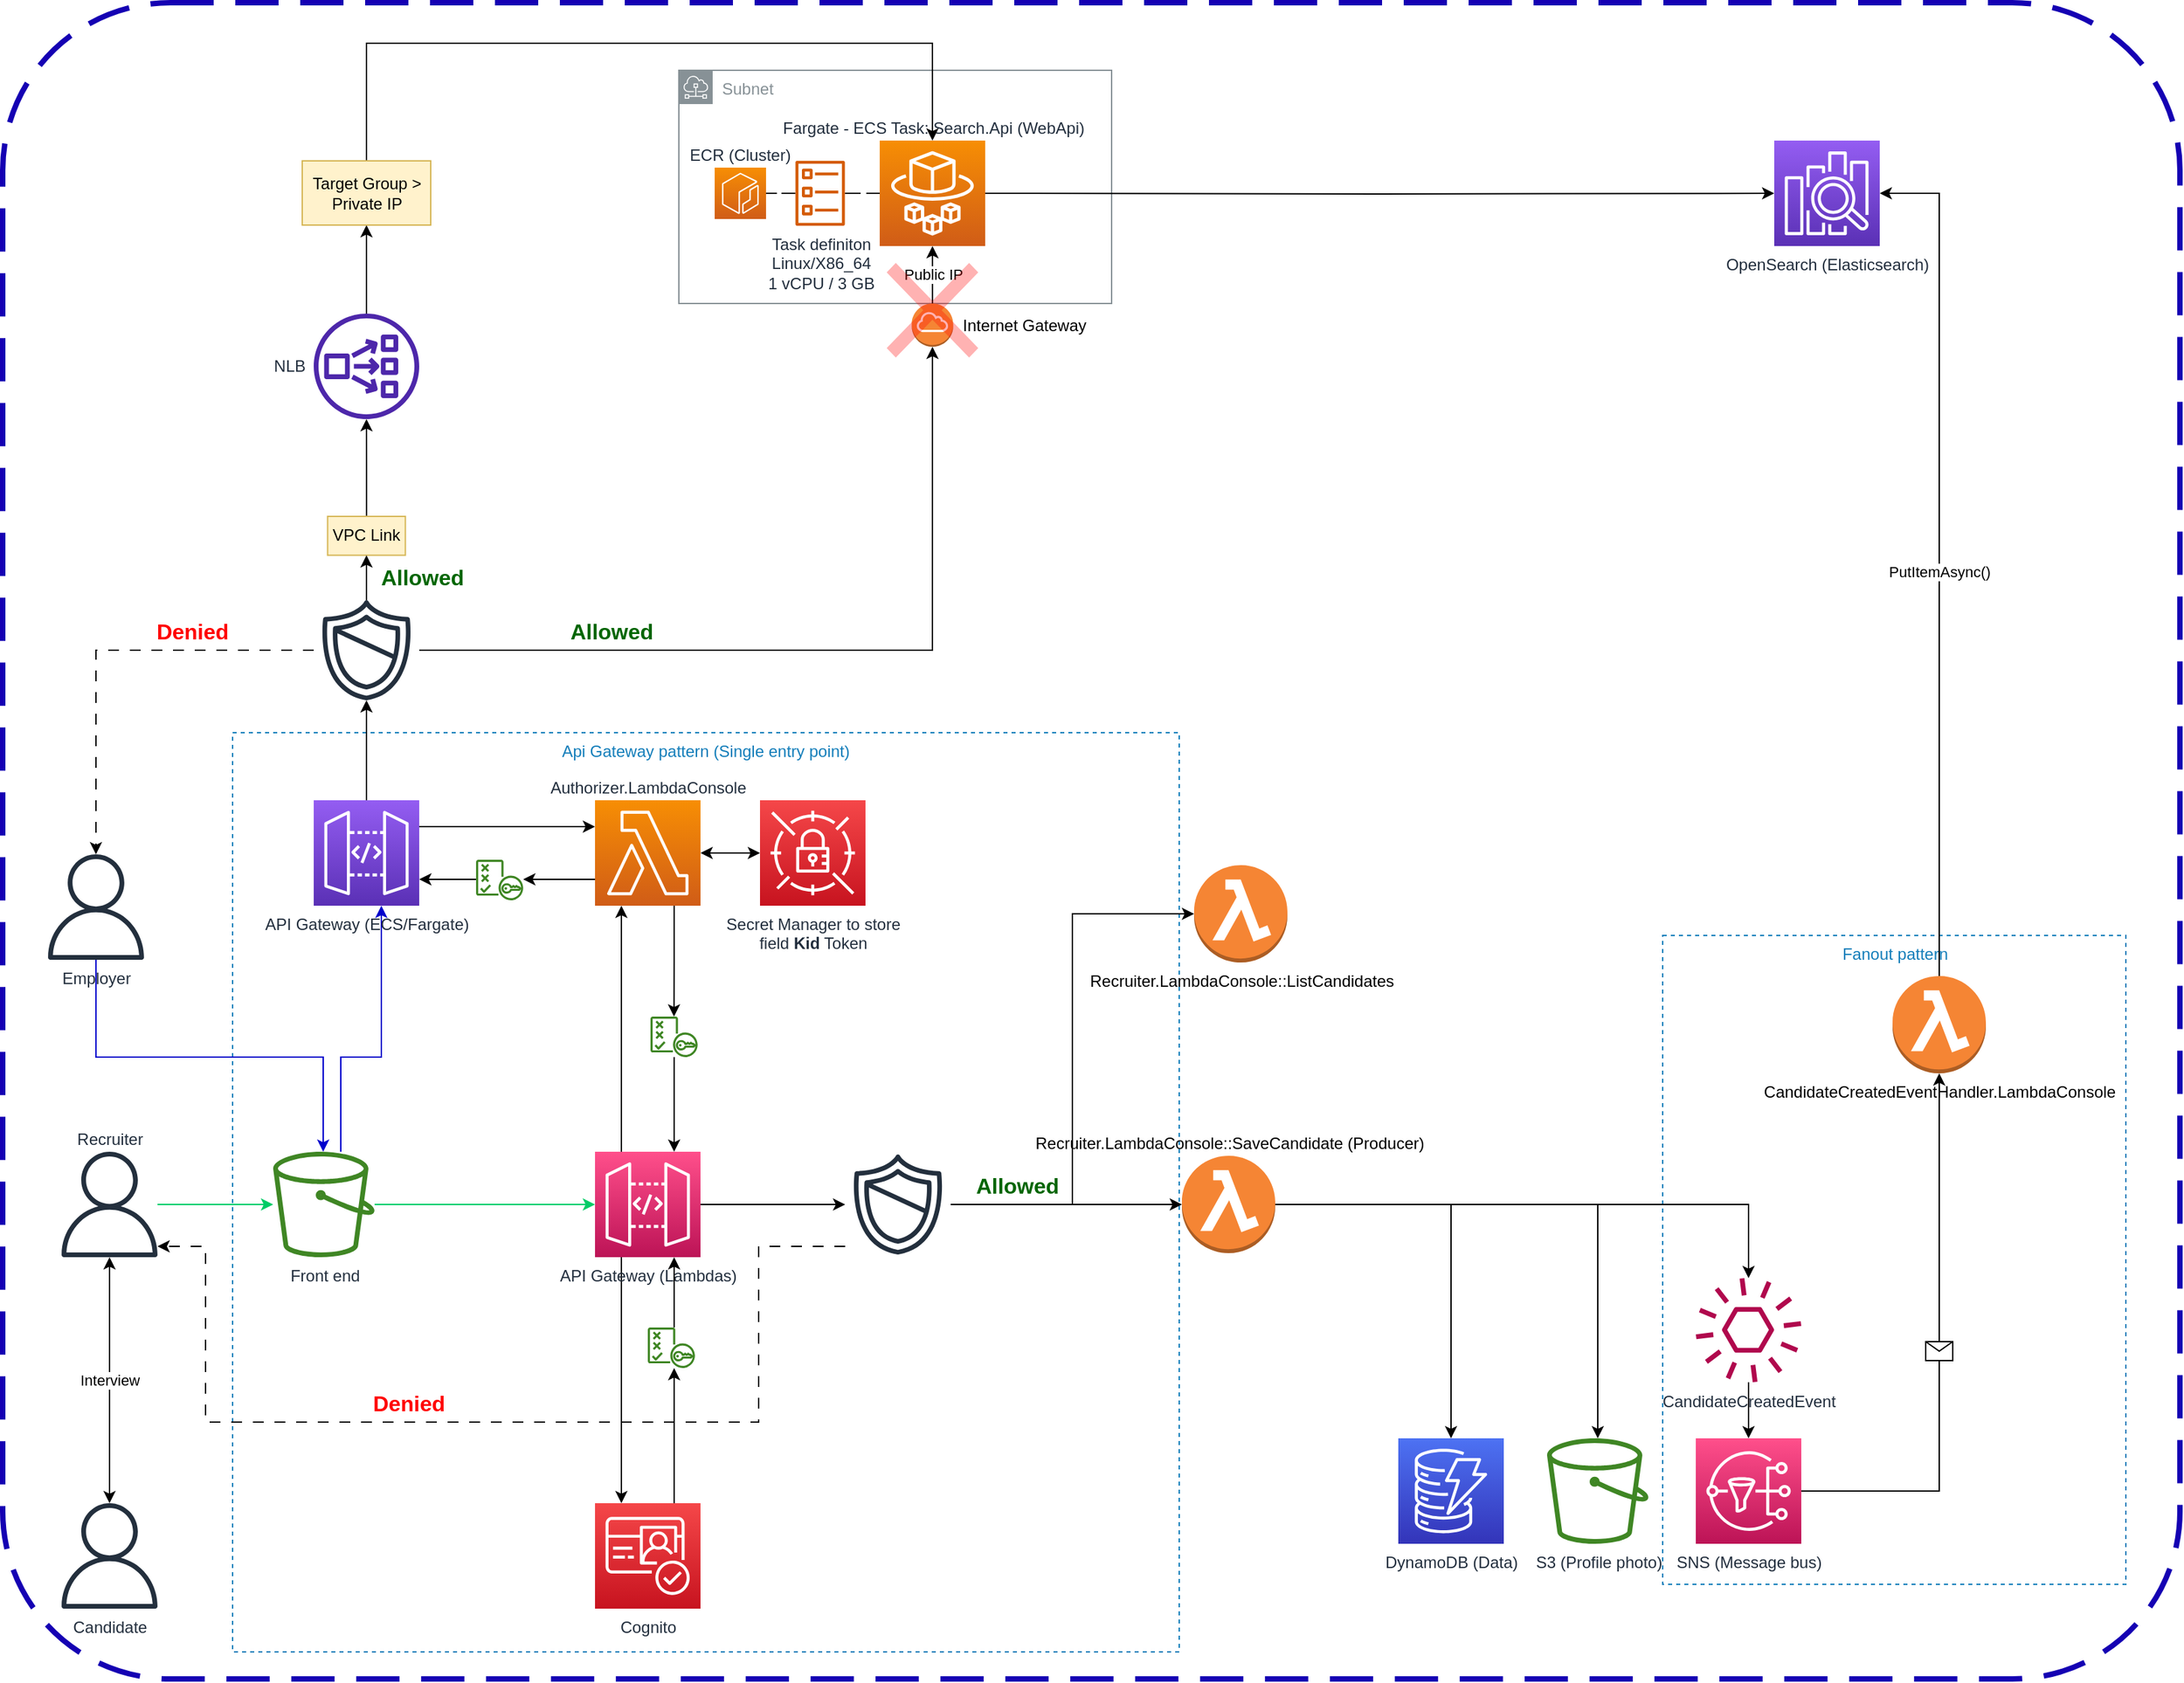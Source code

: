 <mxfile version="21.5.1" type="device">
  <diagram name="Page-1" id="7nIbmzHHHe7wAutQFev3">
    <mxGraphModel dx="2587" dy="3047" grid="1" gridSize="10" guides="1" tooltips="1" connect="1" arrows="1" fold="1" page="1" pageScale="1" pageWidth="827" pageHeight="1169" math="0" shadow="0">
      <root>
        <mxCell id="0" />
        <mxCell id="1" parent="0" />
        <mxCell id="IRRs7d9E20oH8GklIRbm-8" value="" style="rounded=1;arcSize=10;dashed=1;strokeColor=#1500b3;fillColor=none;gradientColor=none;dashPattern=8 4;strokeWidth=4;" parent="1" vertex="1">
          <mxGeometry x="-20" y="-620" width="1610" height="1240" as="geometry" />
        </mxCell>
        <mxCell id="2bfARK35BcMjpJR4_JLp-26" value="Subnet" style="sketch=0;outlineConnect=0;gradientColor=none;html=1;whiteSpace=wrap;fontSize=12;fontStyle=0;shape=mxgraph.aws4.group;grIcon=mxgraph.aws4.group_subnet;strokeColor=#879196;fillColor=none;verticalAlign=top;align=left;spacingLeft=30;fontColor=#879196;dashed=0;" parent="1" vertex="1">
          <mxGeometry x="480" y="-570" width="320" height="172.5" as="geometry" />
        </mxCell>
        <mxCell id="IRRs7d9E20oH8GklIRbm-6" value="Api Gateway pattern (Single entry point)" style="fillColor=none;strokeColor=#147EBA;dashed=1;verticalAlign=top;fontStyle=0;fontColor=#147EBA;whiteSpace=wrap;html=1;" parent="1" vertex="1">
          <mxGeometry x="150" y="-80" width="700" height="680" as="geometry" />
        </mxCell>
        <mxCell id="2bfARK35BcMjpJR4_JLp-42" style="edgeStyle=orthogonalEdgeStyle;rounded=0;orthogonalLoop=1;jettySize=auto;html=1;" parent="1" source="2bfARK35BcMjpJR4_JLp-40" target="2bfARK35BcMjpJR4_JLp-35" edge="1">
          <mxGeometry relative="1" as="geometry" />
        </mxCell>
        <mxCell id="2bfARK35BcMjpJR4_JLp-40" value="VPC Link" style="rounded=0;whiteSpace=wrap;html=1;fillColor=#fff2cc;strokeColor=#d6b656;" parent="1" vertex="1">
          <mxGeometry x="220.25" y="-240" width="57.5" height="28.75" as="geometry" />
        </mxCell>
        <mxCell id="IRRs7d9E20oH8GklIRbm-5" value="Fanout pattern" style="fillColor=none;strokeColor=#147EBA;dashed=1;verticalAlign=top;fontStyle=0;fontColor=#147EBA;whiteSpace=wrap;html=1;" parent="1" vertex="1">
          <mxGeometry x="1207.5" y="70" width="342.5" height="480" as="geometry" />
        </mxCell>
        <mxCell id="6dRfuFZK9p9CnIERoRmi-7" style="edgeStyle=orthogonalEdgeStyle;rounded=0;orthogonalLoop=1;jettySize=auto;html=1;strokeColor=#00CC66;" parent="1" source="Mg_yC3POPH4g1C4O8XF4-1" target="6dRfuFZK9p9CnIERoRmi-6" edge="1">
          <mxGeometry relative="1" as="geometry" />
        </mxCell>
        <mxCell id="6dRfuFZK9p9CnIERoRmi-17" value="Interview" style="edgeStyle=orthogonalEdgeStyle;rounded=0;orthogonalLoop=1;jettySize=auto;html=1;startArrow=classic;startFill=1;" parent="1" source="Mg_yC3POPH4g1C4O8XF4-1" target="Mg_yC3POPH4g1C4O8XF4-3" edge="1">
          <mxGeometry relative="1" as="geometry" />
        </mxCell>
        <mxCell id="Mg_yC3POPH4g1C4O8XF4-1" value="Recruiter" style="sketch=0;outlineConnect=0;fontColor=#232F3E;gradientColor=none;fillColor=#232F3D;strokeColor=none;dashed=0;verticalLabelPosition=top;verticalAlign=bottom;align=center;html=1;fontSize=12;fontStyle=0;aspect=fixed;pointerEvents=1;shape=mxgraph.aws4.user;labelPosition=center;" parent="1" vertex="1">
          <mxGeometry x="20" y="230" width="78" height="78" as="geometry" />
        </mxCell>
        <mxCell id="2bfARK35BcMjpJR4_JLp-4" style="edgeStyle=orthogonalEdgeStyle;rounded=0;orthogonalLoop=1;jettySize=auto;html=1;strokeColor=#0000CC;" parent="1" source="Mg_yC3POPH4g1C4O8XF4-2" target="6dRfuFZK9p9CnIERoRmi-6" edge="1">
          <mxGeometry relative="1" as="geometry">
            <Array as="points">
              <mxPoint x="49" y="160" />
              <mxPoint x="217" y="160" />
            </Array>
          </mxGeometry>
        </mxCell>
        <mxCell id="Mg_yC3POPH4g1C4O8XF4-2" value="Employer" style="sketch=0;outlineConnect=0;fontColor=#232F3E;gradientColor=none;fillColor=#232F3D;strokeColor=none;dashed=0;verticalLabelPosition=bottom;verticalAlign=top;align=center;html=1;fontSize=12;fontStyle=0;aspect=fixed;pointerEvents=1;shape=mxgraph.aws4.user;" parent="1" vertex="1">
          <mxGeometry x="10" y="10" width="78" height="78" as="geometry" />
        </mxCell>
        <mxCell id="Mg_yC3POPH4g1C4O8XF4-3" value="Candidate" style="sketch=0;outlineConnect=0;fontColor=#232F3E;gradientColor=none;fillColor=#232F3D;strokeColor=none;dashed=0;verticalLabelPosition=bottom;verticalAlign=top;align=center;html=1;fontSize=12;fontStyle=0;aspect=fixed;pointerEvents=1;shape=mxgraph.aws4.user;labelPosition=center;" parent="1" vertex="1">
          <mxGeometry x="20" y="490" width="78" height="78" as="geometry" />
        </mxCell>
        <mxCell id="6dRfuFZK9p9CnIERoRmi-12" style="edgeStyle=orthogonalEdgeStyle;rounded=0;orthogonalLoop=1;jettySize=auto;html=1;" parent="1" source="6dRfuFZK9p9CnIERoRmi-1" target="6dRfuFZK9p9CnIERoRmi-11" edge="1">
          <mxGeometry relative="1" as="geometry" />
        </mxCell>
        <mxCell id="6dRfuFZK9p9CnIERoRmi-13" style="edgeStyle=orthogonalEdgeStyle;rounded=0;orthogonalLoop=1;jettySize=auto;html=1;" parent="1" source="6dRfuFZK9p9CnIERoRmi-1" target="6dRfuFZK9p9CnIERoRmi-10" edge="1">
          <mxGeometry relative="1" as="geometry" />
        </mxCell>
        <mxCell id="Bs_42_FzCId3vRmN6xMF-3" style="edgeStyle=orthogonalEdgeStyle;rounded=0;orthogonalLoop=1;jettySize=auto;html=1;" edge="1" parent="1" source="6dRfuFZK9p9CnIERoRmi-1" target="Bs_42_FzCId3vRmN6xMF-1">
          <mxGeometry relative="1" as="geometry" />
        </mxCell>
        <mxCell id="6dRfuFZK9p9CnIERoRmi-1" value="Recruiter.LambdaConsole::SaveCandidate (Producer)" style="outlineConnect=0;dashed=0;verticalLabelPosition=top;verticalAlign=bottom;align=center;html=1;shape=mxgraph.aws3.lambda_function;fillColor=#F58534;gradientColor=none;labelPosition=center;" parent="1" vertex="1">
          <mxGeometry x="852" y="233" width="69" height="72" as="geometry" />
        </mxCell>
        <mxCell id="6dRfuFZK9p9CnIERoRmi-35" style="edgeStyle=orthogonalEdgeStyle;rounded=0;orthogonalLoop=1;jettySize=auto;html=1;" parent="1" source="6dRfuFZK9p9CnIERoRmi-5" target="6dRfuFZK9p9CnIERoRmi-34" edge="1">
          <mxGeometry relative="1" as="geometry" />
        </mxCell>
        <mxCell id="6dRfuFZK9p9CnIERoRmi-40" style="edgeStyle=orthogonalEdgeStyle;rounded=0;orthogonalLoop=1;jettySize=auto;html=1;exitX=0.25;exitY=1;exitDx=0;exitDy=0;exitPerimeter=0;entryX=0.25;entryY=0;entryDx=0;entryDy=0;entryPerimeter=0;" parent="1" source="6dRfuFZK9p9CnIERoRmi-5" target="6dRfuFZK9p9CnIERoRmi-30" edge="1">
          <mxGeometry relative="1" as="geometry" />
        </mxCell>
        <mxCell id="2bfARK35BcMjpJR4_JLp-7" style="edgeStyle=orthogonalEdgeStyle;rounded=0;orthogonalLoop=1;jettySize=auto;html=1;exitX=0.25;exitY=0;exitDx=0;exitDy=0;exitPerimeter=0;entryX=0.25;entryY=1;entryDx=0;entryDy=0;entryPerimeter=0;" parent="1" source="6dRfuFZK9p9CnIERoRmi-5" target="6dRfuFZK9p9CnIERoRmi-19" edge="1">
          <mxGeometry relative="1" as="geometry" />
        </mxCell>
        <mxCell id="6dRfuFZK9p9CnIERoRmi-5" value="API Gateway (Lambdas)" style="sketch=0;points=[[0,0,0],[0.25,0,0],[0.5,0,0],[0.75,0,0],[1,0,0],[0,1,0],[0.25,1,0],[0.5,1,0],[0.75,1,0],[1,1,0],[0,0.25,0],[0,0.5,0],[0,0.75,0],[1,0.25,0],[1,0.5,0],[1,0.75,0]];outlineConnect=0;fontColor=#232F3E;gradientColor=#FF4F8B;gradientDirection=north;fillColor=#BC1356;strokeColor=#ffffff;dashed=0;verticalLabelPosition=bottom;verticalAlign=top;align=center;html=1;fontSize=12;fontStyle=0;aspect=fixed;shape=mxgraph.aws4.resourceIcon;resIcon=mxgraph.aws4.api_gateway;" parent="1" vertex="1">
          <mxGeometry x="418" y="230" width="78" height="78" as="geometry" />
        </mxCell>
        <mxCell id="6dRfuFZK9p9CnIERoRmi-8" style="edgeStyle=orthogonalEdgeStyle;rounded=0;orthogonalLoop=1;jettySize=auto;html=1;strokeColor=#00CC66;" parent="1" source="6dRfuFZK9p9CnIERoRmi-6" target="6dRfuFZK9p9CnIERoRmi-5" edge="1">
          <mxGeometry relative="1" as="geometry" />
        </mxCell>
        <mxCell id="2bfARK35BcMjpJR4_JLp-10" style="edgeStyle=orthogonalEdgeStyle;rounded=0;orthogonalLoop=1;jettySize=auto;html=1;strokeColor=#0000CC;" parent="1" source="6dRfuFZK9p9CnIERoRmi-6" target="2bfARK35BcMjpJR4_JLp-3" edge="1">
          <mxGeometry relative="1" as="geometry">
            <Array as="points">
              <mxPoint x="230" y="160" />
              <mxPoint x="260" y="160" />
            </Array>
          </mxGeometry>
        </mxCell>
        <mxCell id="6dRfuFZK9p9CnIERoRmi-6" value="Front end" style="sketch=0;outlineConnect=0;fontColor=#232F3E;gradientColor=none;fillColor=#3F8624;strokeColor=none;dashed=0;verticalLabelPosition=bottom;verticalAlign=top;align=center;html=1;fontSize=12;fontStyle=0;aspect=fixed;pointerEvents=1;shape=mxgraph.aws4.bucket;" parent="1" vertex="1">
          <mxGeometry x="180" y="230" width="75" height="78" as="geometry" />
        </mxCell>
        <mxCell id="6dRfuFZK9p9CnIERoRmi-10" value="S3 (Profile photo)" style="sketch=0;outlineConnect=0;fontColor=#232F3E;gradientColor=none;fillColor=#3F8624;strokeColor=none;dashed=0;verticalLabelPosition=bottom;verticalAlign=top;align=center;html=1;fontSize=12;fontStyle=0;aspect=fixed;pointerEvents=1;shape=mxgraph.aws4.bucket;" parent="1" vertex="1">
          <mxGeometry x="1122" y="442" width="75" height="78" as="geometry" />
        </mxCell>
        <mxCell id="6dRfuFZK9p9CnIERoRmi-11" value="DynamoDB (Data)" style="sketch=0;points=[[0,0,0],[0.25,0,0],[0.5,0,0],[0.75,0,0],[1,0,0],[0,1,0],[0.25,1,0],[0.5,1,0],[0.75,1,0],[1,1,0],[0,0.25,0],[0,0.5,0],[0,0.75,0],[1,0.25,0],[1,0.5,0],[1,0.75,0]];outlineConnect=0;fontColor=#232F3E;gradientColor=#4D72F3;gradientDirection=north;fillColor=#3334B9;strokeColor=#ffffff;dashed=0;verticalLabelPosition=bottom;verticalAlign=top;align=center;html=1;fontSize=12;fontStyle=0;aspect=fixed;shape=mxgraph.aws4.resourceIcon;resIcon=mxgraph.aws4.dynamodb;" parent="1" vertex="1">
          <mxGeometry x="1012" y="442" width="78" height="78" as="geometry" />
        </mxCell>
        <mxCell id="6dRfuFZK9p9CnIERoRmi-14" value="SNS (Message bus)" style="sketch=0;points=[[0,0,0],[0.25,0,0],[0.5,0,0],[0.75,0,0],[1,0,0],[0,1,0],[0.25,1,0],[0.5,1,0],[0.75,1,0],[1,1,0],[0,0.25,0],[0,0.5,0],[0,0.75,0],[1,0.25,0],[1,0.5,0],[1,0.75,0]];outlineConnect=0;fontColor=#232F3E;gradientColor=#FF4F8B;gradientDirection=north;fillColor=#BC1356;strokeColor=#ffffff;dashed=0;verticalLabelPosition=bottom;verticalAlign=top;align=center;html=1;fontSize=12;fontStyle=0;aspect=fixed;shape=mxgraph.aws4.resourceIcon;resIcon=mxgraph.aws4.sns;" parent="1" vertex="1">
          <mxGeometry x="1232" y="442" width="78" height="78" as="geometry" />
        </mxCell>
        <mxCell id="6dRfuFZK9p9CnIERoRmi-16" value="Recruiter.LambdaConsole::ListCandidates" style="outlineConnect=0;dashed=0;verticalLabelPosition=bottom;verticalAlign=top;align=center;html=1;shape=mxgraph.aws3.lambda_function;fillColor=#F58534;gradientColor=none;" parent="1" vertex="1">
          <mxGeometry x="861" y="18" width="69" height="72" as="geometry" />
        </mxCell>
        <mxCell id="6dRfuFZK9p9CnIERoRmi-18" value="OpenSearch (Elasticsearch)" style="sketch=0;points=[[0,0,0],[0.25,0,0],[0.5,0,0],[0.75,0,0],[1,0,0],[0,1,0],[0.25,1,0],[0.5,1,0],[0.75,1,0],[1,1,0],[0,0.25,0],[0,0.5,0],[0,0.75,0],[1,0.25,0],[1,0.5,0],[1,0.75,0]];outlineConnect=0;fontColor=#232F3E;gradientColor=#945DF2;gradientDirection=north;fillColor=#5A30B5;strokeColor=#ffffff;dashed=0;verticalLabelPosition=bottom;verticalAlign=top;align=center;html=1;fontSize=12;fontStyle=0;aspect=fixed;shape=mxgraph.aws4.resourceIcon;resIcon=mxgraph.aws4.elasticsearch_service;" parent="1" vertex="1">
          <mxGeometry x="1290" y="-518" width="78" height="78" as="geometry" />
        </mxCell>
        <mxCell id="6dRfuFZK9p9CnIERoRmi-28" style="edgeStyle=orthogonalEdgeStyle;rounded=0;orthogonalLoop=1;jettySize=auto;html=1;exitX=0.75;exitY=1;exitDx=0;exitDy=0;exitPerimeter=0;" parent="1" source="6dRfuFZK9p9CnIERoRmi-19" target="6dRfuFZK9p9CnIERoRmi-20" edge="1">
          <mxGeometry relative="1" as="geometry" />
        </mxCell>
        <mxCell id="PJFcP7539MeSwJcpRrxo-5" style="edgeStyle=orthogonalEdgeStyle;rounded=0;orthogonalLoop=1;jettySize=auto;html=1;startArrow=classic;startFill=1;" parent="1" source="6dRfuFZK9p9CnIERoRmi-19" target="PJFcP7539MeSwJcpRrxo-4" edge="1">
          <mxGeometry relative="1" as="geometry" />
        </mxCell>
        <mxCell id="2bfARK35BcMjpJR4_JLp-14" style="edgeStyle=elbowEdgeStyle;rounded=0;orthogonalLoop=1;jettySize=auto;html=1;exitX=0;exitY=0.75;exitDx=0;exitDy=0;exitPerimeter=0;elbow=vertical;" parent="1" source="6dRfuFZK9p9CnIERoRmi-19" target="2bfARK35BcMjpJR4_JLp-11" edge="1">
          <mxGeometry relative="1" as="geometry" />
        </mxCell>
        <mxCell id="6dRfuFZK9p9CnIERoRmi-19" value="Authorizer.LambdaConsole" style="sketch=0;points=[[0,0,0],[0.25,0,0],[0.5,0,0],[0.75,0,0],[1,0,0],[0,1,0],[0.25,1,0],[0.5,1,0],[0.75,1,0],[1,1,0],[0,0.25,0],[0,0.5,0],[0,0.75,0],[1,0.25,0],[1,0.5,0],[1,0.75,0]];outlineConnect=0;fontColor=#232F3E;gradientColor=#F78E04;gradientDirection=north;fillColor=#D05C17;strokeColor=#ffffff;dashed=0;verticalLabelPosition=top;verticalAlign=bottom;align=center;html=1;fontSize=12;fontStyle=0;aspect=fixed;shape=mxgraph.aws4.resourceIcon;resIcon=mxgraph.aws4.lambda;labelPosition=center;" parent="1" vertex="1">
          <mxGeometry x="418" y="-30" width="78" height="78" as="geometry" />
        </mxCell>
        <mxCell id="6dRfuFZK9p9CnIERoRmi-29" style="rounded=0;orthogonalLoop=1;jettySize=auto;html=1;edgeStyle=elbowEdgeStyle;" parent="1" source="6dRfuFZK9p9CnIERoRmi-20" target="6dRfuFZK9p9CnIERoRmi-5" edge="1">
          <mxGeometry relative="1" as="geometry" />
        </mxCell>
        <mxCell id="6dRfuFZK9p9CnIERoRmi-20" value="" style="sketch=0;outlineConnect=0;fontColor=#232F3E;gradientColor=none;fillColor=#3F8624;strokeColor=none;dashed=0;verticalLabelPosition=bottom;verticalAlign=top;align=center;html=1;fontSize=12;fontStyle=0;aspect=fixed;pointerEvents=1;shape=mxgraph.aws4.policy;" parent="1" vertex="1">
          <mxGeometry x="459" y="130" width="34.93" height="30" as="geometry" />
        </mxCell>
        <mxCell id="6dRfuFZK9p9CnIERoRmi-41" style="edgeStyle=elbowEdgeStyle;rounded=0;orthogonalLoop=1;jettySize=auto;html=1;exitX=0.75;exitY=0;exitDx=0;exitDy=0;exitPerimeter=0;" parent="1" source="6dRfuFZK9p9CnIERoRmi-30" target="6dRfuFZK9p9CnIERoRmi-39" edge="1">
          <mxGeometry relative="1" as="geometry" />
        </mxCell>
        <mxCell id="6dRfuFZK9p9CnIERoRmi-30" value="Cognito" style="sketch=0;points=[[0,0,0],[0.25,0,0],[0.5,0,0],[0.75,0,0],[1,0,0],[0,1,0],[0.25,1,0],[0.5,1,0],[0.75,1,0],[1,1,0],[0,0.25,0],[0,0.5,0],[0,0.75,0],[1,0.25,0],[1,0.5,0],[1,0.75,0]];outlineConnect=0;fontColor=#232F3E;gradientColor=#F54749;gradientDirection=north;fillColor=#C7131F;strokeColor=#ffffff;dashed=0;verticalLabelPosition=bottom;verticalAlign=top;align=center;html=1;fontSize=12;fontStyle=0;aspect=fixed;shape=mxgraph.aws4.resourceIcon;resIcon=mxgraph.aws4.cognito;" parent="1" vertex="1">
          <mxGeometry x="418" y="490" width="78" height="78" as="geometry" />
        </mxCell>
        <mxCell id="6dRfuFZK9p9CnIERoRmi-44" style="edgeStyle=orthogonalEdgeStyle;rounded=0;orthogonalLoop=1;jettySize=auto;html=1;dashed=1;dashPattern=8 8;" parent="1" source="6dRfuFZK9p9CnIERoRmi-34" target="Mg_yC3POPH4g1C4O8XF4-1" edge="1">
          <mxGeometry relative="1" as="geometry">
            <Array as="points">
              <mxPoint x="539" y="300" />
              <mxPoint x="539" y="430" />
              <mxPoint x="130" y="430" />
              <mxPoint x="130" y="300" />
            </Array>
          </mxGeometry>
        </mxCell>
        <mxCell id="2bfARK35BcMjpJR4_JLp-8" style="edgeStyle=orthogonalEdgeStyle;rounded=0;orthogonalLoop=1;jettySize=auto;html=1;" parent="1" source="6dRfuFZK9p9CnIERoRmi-34" target="6dRfuFZK9p9CnIERoRmi-1" edge="1">
          <mxGeometry relative="1" as="geometry" />
        </mxCell>
        <mxCell id="2bfARK35BcMjpJR4_JLp-9" style="edgeStyle=orthogonalEdgeStyle;rounded=0;orthogonalLoop=1;jettySize=auto;html=1;entryX=0;entryY=0.5;entryDx=0;entryDy=0;entryPerimeter=0;" parent="1" source="6dRfuFZK9p9CnIERoRmi-34" target="6dRfuFZK9p9CnIERoRmi-16" edge="1">
          <mxGeometry relative="1" as="geometry" />
        </mxCell>
        <mxCell id="6dRfuFZK9p9CnIERoRmi-34" value="" style="sketch=0;outlineConnect=0;fontColor=#232F3E;gradientColor=none;fillColor=#232F3D;strokeColor=none;dashed=0;verticalLabelPosition=bottom;verticalAlign=top;align=center;html=1;fontSize=12;fontStyle=0;aspect=fixed;pointerEvents=1;shape=mxgraph.aws4.shield2;" parent="1" vertex="1">
          <mxGeometry x="603" y="230" width="78" height="78" as="geometry" />
        </mxCell>
        <mxCell id="6dRfuFZK9p9CnIERoRmi-38" value="Allowed" style="text;html=1;align=center;verticalAlign=middle;resizable=0;points=[];autosize=1;strokeColor=none;fillColor=none;fontColor=#006600;fontStyle=1;fontSize=16;" parent="1" vertex="1">
          <mxGeometry x="690" y="240" width="80" height="30" as="geometry" />
        </mxCell>
        <mxCell id="6dRfuFZK9p9CnIERoRmi-42" style="edgeStyle=elbowEdgeStyle;rounded=0;orthogonalLoop=1;jettySize=auto;html=1;entryX=0.75;entryY=1;entryDx=0;entryDy=0;entryPerimeter=0;" parent="1" source="6dRfuFZK9p9CnIERoRmi-39" target="6dRfuFZK9p9CnIERoRmi-5" edge="1">
          <mxGeometry relative="1" as="geometry" />
        </mxCell>
        <mxCell id="6dRfuFZK9p9CnIERoRmi-39" value="" style="sketch=0;outlineConnect=0;fontColor=#232F3E;gradientColor=none;fillColor=#3F8624;strokeColor=none;dashed=0;verticalLabelPosition=bottom;verticalAlign=top;align=center;html=1;fontSize=12;fontStyle=0;aspect=fixed;pointerEvents=1;shape=mxgraph.aws4.policy;" parent="1" vertex="1">
          <mxGeometry x="457" y="360" width="34.93" height="30" as="geometry" />
        </mxCell>
        <mxCell id="6dRfuFZK9p9CnIERoRmi-45" value="Denied" style="text;html=1;align=center;verticalAlign=middle;resizable=0;points=[];autosize=1;strokeColor=none;fillColor=none;fontColor=#ff0000;fontStyle=1;fontSize=16;" parent="1" vertex="1">
          <mxGeometry x="240" y="401" width="80" height="30" as="geometry" />
        </mxCell>
        <mxCell id="2bfARK35BcMjpJR4_JLp-19" style="edgeStyle=orthogonalEdgeStyle;rounded=0;orthogonalLoop=1;jettySize=auto;html=1;entryX=1;entryY=0.5;entryDx=0;entryDy=0;entryPerimeter=0;" parent="1" source="6dRfuFZK9p9CnIERoRmi-49" target="6dRfuFZK9p9CnIERoRmi-18" edge="1">
          <mxGeometry relative="1" as="geometry">
            <Array as="points">
              <mxPoint x="1412" y="-479" />
            </Array>
          </mxGeometry>
        </mxCell>
        <mxCell id="Bs_42_FzCId3vRmN6xMF-5" value="PutItemAsync()" style="edgeLabel;html=1;align=center;verticalAlign=middle;resizable=0;points=[];" vertex="1" connectable="0" parent="2bfARK35BcMjpJR4_JLp-19">
          <mxGeometry x="-0.009" y="5" relative="1" as="geometry">
            <mxPoint x="5" y="9" as="offset" />
          </mxGeometry>
        </mxCell>
        <mxCell id="6dRfuFZK9p9CnIERoRmi-49" value="CandidateCreatedEventHandler.LambdaConsole" style="outlineConnect=0;dashed=0;verticalLabelPosition=bottom;verticalAlign=top;align=center;html=1;shape=mxgraph.aws3.lambda_function;fillColor=#F58534;gradientColor=none;" parent="1" vertex="1">
          <mxGeometry x="1377.5" y="100" width="69" height="72" as="geometry" />
        </mxCell>
        <mxCell id="6dRfuFZK9p9CnIERoRmi-51" value="" style="endArrow=classic;html=1;rounded=0;exitX=1;exitY=0.5;exitDx=0;exitDy=0;exitPerimeter=0;entryX=0.5;entryY=1;entryDx=0;entryDy=0;entryPerimeter=0;edgeStyle=orthogonalEdgeStyle;" parent="1" source="6dRfuFZK9p9CnIERoRmi-14" target="6dRfuFZK9p9CnIERoRmi-49" edge="1">
          <mxGeometry relative="1" as="geometry">
            <mxPoint x="1357.5" y="450" as="sourcePoint" />
            <mxPoint x="1457.5" y="450" as="targetPoint" />
          </mxGeometry>
        </mxCell>
        <mxCell id="6dRfuFZK9p9CnIERoRmi-52" value="" style="shape=message;html=1;outlineConnect=0;" parent="6dRfuFZK9p9CnIERoRmi-51" vertex="1">
          <mxGeometry width="20" height="14" relative="1" as="geometry">
            <mxPoint x="-10" y="-7" as="offset" />
          </mxGeometry>
        </mxCell>
        <mxCell id="PJFcP7539MeSwJcpRrxo-7" style="edgeStyle=orthogonalEdgeStyle;rounded=0;orthogonalLoop=1;jettySize=auto;html=1;dashed=1;dashPattern=8 8;endArrow=none;endFill=0;" parent="1" source="2bfARK35BcMjpJR4_JLp-28" edge="1">
          <mxGeometry relative="1" as="geometry">
            <mxPoint x="554.257" y="-479" as="targetPoint" />
          </mxGeometry>
        </mxCell>
        <mxCell id="IRRs7d9E20oH8GklIRbm-2" value="ECR (Cluster)" style="sketch=0;points=[[0,0,0],[0.25,0,0],[0.5,0,0],[0.75,0,0],[1,0,0],[0,1,0],[0.25,1,0],[0.5,1,0],[0.75,1,0],[1,1,0],[0,0.25,0],[0,0.5,0],[0,0.75,0],[1,0.25,0],[1,0.5,0],[1,0.75,0]];outlineConnect=0;fontColor=#232F3E;gradientColor=#F78E04;gradientDirection=north;fillColor=#D05C17;strokeColor=#ffffff;dashed=0;verticalLabelPosition=top;verticalAlign=bottom;align=center;html=1;fontSize=12;fontStyle=0;aspect=fixed;shape=mxgraph.aws4.resourceIcon;resIcon=mxgraph.aws4.ecr;labelPosition=center;" parent="1" vertex="1">
          <mxGeometry x="506.47" y="-498" width="38" height="38" as="geometry" />
        </mxCell>
        <mxCell id="PJFcP7539MeSwJcpRrxo-4" value="Secret Manager to store&lt;br&gt;field&amp;nbsp;&lt;b&gt;Kid&lt;/b&gt; Token" style="sketch=0;points=[[0,0,0],[0.25,0,0],[0.5,0,0],[0.75,0,0],[1,0,0],[0,1,0],[0.25,1,0],[0.5,1,0],[0.75,1,0],[1,1,0],[0,0.25,0],[0,0.5,0],[0,0.75,0],[1,0.25,0],[1,0.5,0],[1,0.75,0]];outlineConnect=0;fontColor=#232F3E;gradientColor=#F54749;gradientDirection=north;fillColor=#C7131F;strokeColor=#ffffff;dashed=0;verticalLabelPosition=bottom;verticalAlign=top;align=center;html=1;fontSize=12;fontStyle=0;aspect=fixed;shape=mxgraph.aws4.resourceIcon;resIcon=mxgraph.aws4.secrets_manager;" parent="1" vertex="1">
          <mxGeometry x="540" y="-30" width="78" height="78" as="geometry" />
        </mxCell>
        <mxCell id="2bfARK35BcMjpJR4_JLp-13" style="edgeStyle=orthogonalEdgeStyle;rounded=0;orthogonalLoop=1;jettySize=auto;html=1;exitX=1;exitY=0.25;exitDx=0;exitDy=0;exitPerimeter=0;entryX=0;entryY=0.25;entryDx=0;entryDy=0;entryPerimeter=0;" parent="1" source="2bfARK35BcMjpJR4_JLp-3" target="6dRfuFZK9p9CnIERoRmi-19" edge="1">
          <mxGeometry relative="1" as="geometry" />
        </mxCell>
        <mxCell id="2bfARK35BcMjpJR4_JLp-18" style="edgeStyle=orthogonalEdgeStyle;rounded=0;orthogonalLoop=1;jettySize=auto;html=1;" parent="1" source="2bfARK35BcMjpJR4_JLp-3" target="2bfARK35BcMjpJR4_JLp-17" edge="1">
          <mxGeometry relative="1" as="geometry" />
        </mxCell>
        <mxCell id="2bfARK35BcMjpJR4_JLp-3" value="API Gateway (ECS/Fargate)" style="sketch=0;points=[[0,0,0],[0.25,0,0],[0.5,0,0],[0.75,0,0],[1,0,0],[0,1,0],[0.25,1,0],[0.5,1,0],[0.75,1,0],[1,1,0],[0,0.25,0],[0,0.5,0],[0,0.75,0],[1,0.25,0],[1,0.5,0],[1,0.75,0]];outlineConnect=0;fontColor=#232F3E;gradientColor=#945DF2;gradientDirection=north;fillColor=#5A30B5;strokeColor=#ffffff;dashed=0;verticalLabelPosition=bottom;verticalAlign=top;align=center;html=1;fontSize=12;fontStyle=0;aspect=fixed;shape=mxgraph.aws4.resourceIcon;resIcon=mxgraph.aws4.api_gateway;" parent="1" vertex="1">
          <mxGeometry x="210" y="-30" width="78" height="78" as="geometry" />
        </mxCell>
        <mxCell id="2bfARK35BcMjpJR4_JLp-16" style="edgeStyle=elbowEdgeStyle;rounded=0;orthogonalLoop=1;jettySize=auto;html=1;entryX=1;entryY=0.75;entryDx=0;entryDy=0;entryPerimeter=0;elbow=vertical;" parent="1" source="2bfARK35BcMjpJR4_JLp-11" target="2bfARK35BcMjpJR4_JLp-3" edge="1">
          <mxGeometry relative="1" as="geometry" />
        </mxCell>
        <mxCell id="2bfARK35BcMjpJR4_JLp-11" value="" style="sketch=0;outlineConnect=0;fontColor=#232F3E;gradientColor=none;fillColor=#3F8624;strokeColor=none;dashed=0;verticalLabelPosition=bottom;verticalAlign=top;align=center;html=1;fontSize=12;fontStyle=0;aspect=fixed;pointerEvents=1;shape=mxgraph.aws4.policy;" parent="1" vertex="1">
          <mxGeometry x="330" y="14" width="34.93" height="30" as="geometry" />
        </mxCell>
        <mxCell id="2bfARK35BcMjpJR4_JLp-23" style="edgeStyle=orthogonalEdgeStyle;rounded=0;orthogonalLoop=1;jettySize=auto;html=1;dashed=1;dashPattern=8 8;" parent="1" source="2bfARK35BcMjpJR4_JLp-17" target="Mg_yC3POPH4g1C4O8XF4-2" edge="1">
          <mxGeometry relative="1" as="geometry" />
        </mxCell>
        <mxCell id="2bfARK35BcMjpJR4_JLp-32" style="edgeStyle=orthogonalEdgeStyle;rounded=0;orthogonalLoop=1;jettySize=auto;html=1;entryX=0.5;entryY=1;entryDx=0;entryDy=0;entryPerimeter=0;" parent="1" source="2bfARK35BcMjpJR4_JLp-17" target="2bfARK35BcMjpJR4_JLp-31" edge="1">
          <mxGeometry relative="1" as="geometry">
            <mxPoint x="325.53" y="-338.4" as="sourcePoint" />
          </mxGeometry>
        </mxCell>
        <mxCell id="2bfARK35BcMjpJR4_JLp-41" style="edgeStyle=orthogonalEdgeStyle;rounded=0;orthogonalLoop=1;jettySize=auto;html=1;entryX=0.5;entryY=1;entryDx=0;entryDy=0;" parent="1" source="2bfARK35BcMjpJR4_JLp-17" target="2bfARK35BcMjpJR4_JLp-40" edge="1">
          <mxGeometry relative="1" as="geometry" />
        </mxCell>
        <mxCell id="2bfARK35BcMjpJR4_JLp-17" value="" style="sketch=0;outlineConnect=0;fontColor=#232F3E;gradientColor=none;fillColor=#232F3D;strokeColor=none;dashed=0;verticalLabelPosition=bottom;verticalAlign=top;align=center;html=1;fontSize=12;fontStyle=0;aspect=fixed;pointerEvents=1;shape=mxgraph.aws4.shield2;" parent="1" vertex="1">
          <mxGeometry x="210" y="-180" width="78" height="78" as="geometry" />
        </mxCell>
        <mxCell id="2bfARK35BcMjpJR4_JLp-20" style="edgeStyle=orthogonalEdgeStyle;rounded=0;orthogonalLoop=1;jettySize=auto;html=1;entryX=0;entryY=0.5;entryDx=0;entryDy=0;entryPerimeter=0;" parent="1" target="6dRfuFZK9p9CnIERoRmi-18" edge="1">
          <mxGeometry relative="1" as="geometry">
            <mxPoint x="706.53" y="-479" as="sourcePoint" />
          </mxGeometry>
        </mxCell>
        <mxCell id="2bfARK35BcMjpJR4_JLp-22" value="Allowed" style="text;html=1;align=center;verticalAlign=middle;resizable=0;points=[];autosize=1;strokeColor=none;fillColor=none;fontColor=#006600;fontStyle=1;fontSize=16;" parent="1" vertex="1">
          <mxGeometry x="390" y="-170" width="80" height="30" as="geometry" />
        </mxCell>
        <mxCell id="2bfARK35BcMjpJR4_JLp-24" value="Denied" style="text;html=1;align=center;verticalAlign=middle;resizable=0;points=[];autosize=1;strokeColor=none;fillColor=none;fontColor=#ff0000;fontStyle=1;fontSize=16;" parent="1" vertex="1">
          <mxGeometry x="80" y="-170" width="80" height="30" as="geometry" />
        </mxCell>
        <mxCell id="2bfARK35BcMjpJR4_JLp-27" value="Fargate - ECS Task: Search.Api (WebApi)" style="sketch=0;points=[[0,0,0],[0.25,0,0],[0.5,0,0],[0.75,0,0],[1,0,0],[0,1,0],[0.25,1,0],[0.5,1,0],[0.75,1,0],[1,1,0],[0,0.25,0],[0,0.5,0],[0,0.75,0],[1,0.25,0],[1,0.5,0],[1,0.75,0]];outlineConnect=0;fontColor=#232F3E;gradientColor=#F78E04;gradientDirection=north;fillColor=#D05C17;strokeColor=#ffffff;dashed=0;verticalLabelPosition=top;verticalAlign=bottom;align=center;html=1;fontSize=12;fontStyle=0;aspect=fixed;shape=mxgraph.aws4.resourceIcon;resIcon=mxgraph.aws4.fargate;labelPosition=center;" parent="1" vertex="1">
          <mxGeometry x="628.53" y="-518" width="78" height="78" as="geometry" />
        </mxCell>
        <mxCell id="2bfARK35BcMjpJR4_JLp-29" style="edgeStyle=orthogonalEdgeStyle;rounded=0;orthogonalLoop=1;jettySize=auto;html=1;endArrow=none;endFill=0;dashed=1;dashPattern=8 8;" parent="1" source="2bfARK35BcMjpJR4_JLp-28" target="2bfARK35BcMjpJR4_JLp-27" edge="1">
          <mxGeometry relative="1" as="geometry" />
        </mxCell>
        <mxCell id="2bfARK35BcMjpJR4_JLp-30" value="" style="edgeStyle=orthogonalEdgeStyle;rounded=0;orthogonalLoop=1;jettySize=auto;html=1;dashed=1;dashPattern=8 8;endArrow=none;endFill=0;" parent="1" source="IRRs7d9E20oH8GklIRbm-2" target="2bfARK35BcMjpJR4_JLp-28" edge="1">
          <mxGeometry relative="1" as="geometry">
            <mxPoint x="415.53" y="-478.5" as="sourcePoint" />
            <mxPoint x="554.257" y="-479" as="targetPoint" />
          </mxGeometry>
        </mxCell>
        <mxCell id="2bfARK35BcMjpJR4_JLp-28" value="Task definiton &lt;br&gt;Linux/X86_64&lt;br&gt;1 vCPU / 3 GB" style="sketch=0;outlineConnect=0;fontColor=#232F3E;gradientColor=none;fillColor=#D45B07;strokeColor=none;dashed=0;verticalLabelPosition=bottom;verticalAlign=top;align=center;html=1;fontSize=12;fontStyle=0;aspect=fixed;pointerEvents=1;shape=mxgraph.aws4.ecs_task;" parent="1" vertex="1">
          <mxGeometry x="566" y="-503" width="37" height="48" as="geometry" />
        </mxCell>
        <mxCell id="2bfARK35BcMjpJR4_JLp-33" value="Public IP" style="edgeStyle=orthogonalEdgeStyle;rounded=0;orthogonalLoop=1;jettySize=auto;html=1;entryX=0.5;entryY=1;entryDx=0;entryDy=0;entryPerimeter=0;" parent="1" source="2bfARK35BcMjpJR4_JLp-31" target="2bfARK35BcMjpJR4_JLp-27" edge="1">
          <mxGeometry relative="1" as="geometry" />
        </mxCell>
        <mxCell id="2bfARK35BcMjpJR4_JLp-31" value="Internet Gateway" style="outlineConnect=0;dashed=0;verticalLabelPosition=middle;verticalAlign=middle;align=left;html=1;shape=mxgraph.aws3.internet_gateway;fillColor=#F58534;gradientColor=none;labelPosition=right;spacingLeft=5;" parent="1" vertex="1">
          <mxGeometry x="652.19" y="-397.5" width="30.67" height="32" as="geometry" />
        </mxCell>
        <mxCell id="2bfARK35BcMjpJR4_JLp-34" value="" style="shape=mxgraph.mockup.markup.redX;fillColor=#ff0000;html=1;shadow=0;whiteSpace=wrap;strokeColor=none;opacity=30;" parent="1" vertex="1">
          <mxGeometry x="633.66" y="-427.5" width="67.74" height="70" as="geometry" />
        </mxCell>
        <mxCell id="2bfARK35BcMjpJR4_JLp-39" style="edgeStyle=orthogonalEdgeStyle;rounded=0;orthogonalLoop=1;jettySize=auto;html=1;entryX=0.5;entryY=1;entryDx=0;entryDy=0;" parent="1" source="2bfARK35BcMjpJR4_JLp-35" target="2bfARK35BcMjpJR4_JLp-38" edge="1">
          <mxGeometry relative="1" as="geometry" />
        </mxCell>
        <mxCell id="2bfARK35BcMjpJR4_JLp-35" value="NLB" style="sketch=0;outlineConnect=0;fontColor=#232F3E;gradientColor=none;fillColor=#4D27AA;strokeColor=none;dashed=0;verticalLabelPosition=middle;verticalAlign=middle;align=right;html=1;fontSize=12;fontStyle=0;aspect=fixed;pointerEvents=1;shape=mxgraph.aws4.network_load_balancer;labelPosition=left;spacingRight=5;" parent="1" vertex="1">
          <mxGeometry x="210" y="-390" width="78" height="78" as="geometry" />
        </mxCell>
        <mxCell id="2bfARK35BcMjpJR4_JLp-37" value="Allowed" style="text;html=1;align=center;verticalAlign=middle;resizable=0;points=[];autosize=1;strokeColor=none;fillColor=none;fontColor=#006600;fontStyle=1;fontSize=16;" parent="1" vertex="1">
          <mxGeometry x="250" y="-210" width="80" height="30" as="geometry" />
        </mxCell>
        <mxCell id="2bfARK35BcMjpJR4_JLp-43" style="edgeStyle=orthogonalEdgeStyle;rounded=0;orthogonalLoop=1;jettySize=auto;html=1;entryX=0.5;entryY=0;entryDx=0;entryDy=0;entryPerimeter=0;" parent="1" source="2bfARK35BcMjpJR4_JLp-38" target="2bfARK35BcMjpJR4_JLp-27" edge="1">
          <mxGeometry relative="1" as="geometry">
            <Array as="points">
              <mxPoint x="249" y="-590" />
              <mxPoint x="668" y="-590" />
            </Array>
          </mxGeometry>
        </mxCell>
        <mxCell id="2bfARK35BcMjpJR4_JLp-38" value="Target Group &amp;gt; Private IP" style="rounded=0;whiteSpace=wrap;html=1;fillColor=#fff2cc;strokeColor=#d6b656;" parent="1" vertex="1">
          <mxGeometry x="201.5" y="-503" width="95" height="47.5" as="geometry" />
        </mxCell>
        <mxCell id="Bs_42_FzCId3vRmN6xMF-4" style="edgeStyle=orthogonalEdgeStyle;rounded=0;orthogonalLoop=1;jettySize=auto;html=1;" edge="1" parent="1" source="Bs_42_FzCId3vRmN6xMF-1" target="6dRfuFZK9p9CnIERoRmi-14">
          <mxGeometry relative="1" as="geometry" />
        </mxCell>
        <mxCell id="Bs_42_FzCId3vRmN6xMF-1" value="CandidateCreatedEvent" style="sketch=0;outlineConnect=0;fontColor=#232F3E;gradientColor=none;fillColor=#B0084D;strokeColor=none;dashed=0;verticalLabelPosition=bottom;verticalAlign=top;align=center;html=1;fontSize=12;fontStyle=0;aspect=fixed;pointerEvents=1;shape=mxgraph.aws4.event;" vertex="1" parent="1">
          <mxGeometry x="1232" y="323" width="78" height="78" as="geometry" />
        </mxCell>
      </root>
    </mxGraphModel>
  </diagram>
</mxfile>
